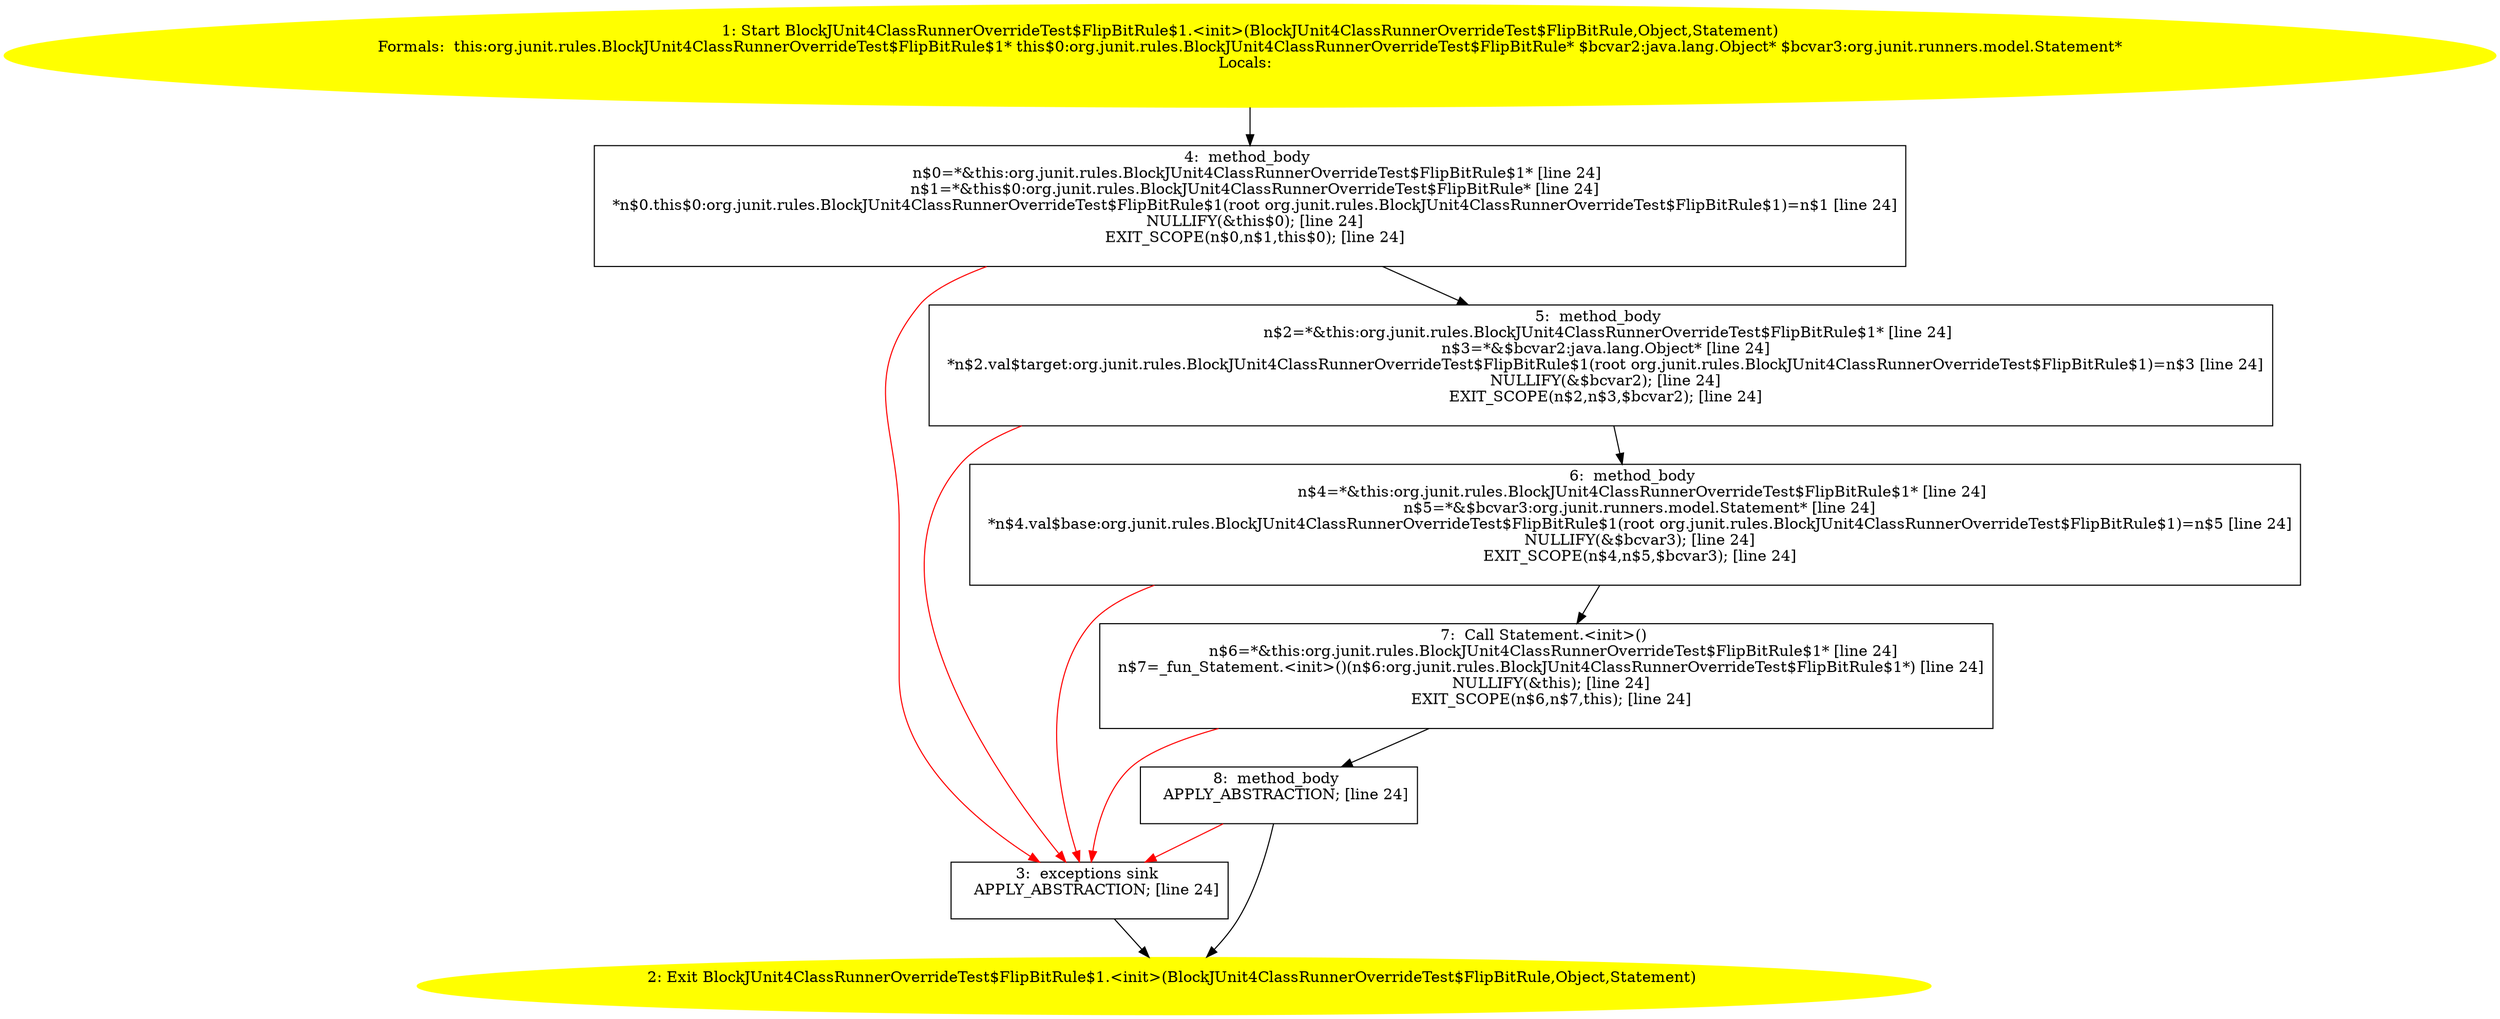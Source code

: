 /* @generated */
digraph cfg {
"org.junit.rules.BlockJUnit4ClassRunnerOverrideTest$FlipBitRule$1.<init>(org.junit.rules.BlockJUnit4C.d74e084bdba7ed6c9954574535dea156_1" [label="1: Start BlockJUnit4ClassRunnerOverrideTest$FlipBitRule$1.<init>(BlockJUnit4ClassRunnerOverrideTest$FlipBitRule,Object,Statement)\nFormals:  this:org.junit.rules.BlockJUnit4ClassRunnerOverrideTest$FlipBitRule$1* this$0:org.junit.rules.BlockJUnit4ClassRunnerOverrideTest$FlipBitRule* $bcvar2:java.lang.Object* $bcvar3:org.junit.runners.model.Statement*\nLocals:  \n  " color=yellow style=filled]
	

	 "org.junit.rules.BlockJUnit4ClassRunnerOverrideTest$FlipBitRule$1.<init>(org.junit.rules.BlockJUnit4C.d74e084bdba7ed6c9954574535dea156_1" -> "org.junit.rules.BlockJUnit4ClassRunnerOverrideTest$FlipBitRule$1.<init>(org.junit.rules.BlockJUnit4C.d74e084bdba7ed6c9954574535dea156_4" ;
"org.junit.rules.BlockJUnit4ClassRunnerOverrideTest$FlipBitRule$1.<init>(org.junit.rules.BlockJUnit4C.d74e084bdba7ed6c9954574535dea156_2" [label="2: Exit BlockJUnit4ClassRunnerOverrideTest$FlipBitRule$1.<init>(BlockJUnit4ClassRunnerOverrideTest$FlipBitRule,Object,Statement) \n  " color=yellow style=filled]
	

"org.junit.rules.BlockJUnit4ClassRunnerOverrideTest$FlipBitRule$1.<init>(org.junit.rules.BlockJUnit4C.d74e084bdba7ed6c9954574535dea156_3" [label="3:  exceptions sink \n   APPLY_ABSTRACTION; [line 24]\n " shape="box"]
	

	 "org.junit.rules.BlockJUnit4ClassRunnerOverrideTest$FlipBitRule$1.<init>(org.junit.rules.BlockJUnit4C.d74e084bdba7ed6c9954574535dea156_3" -> "org.junit.rules.BlockJUnit4ClassRunnerOverrideTest$FlipBitRule$1.<init>(org.junit.rules.BlockJUnit4C.d74e084bdba7ed6c9954574535dea156_2" ;
"org.junit.rules.BlockJUnit4ClassRunnerOverrideTest$FlipBitRule$1.<init>(org.junit.rules.BlockJUnit4C.d74e084bdba7ed6c9954574535dea156_4" [label="4:  method_body \n   n$0=*&this:org.junit.rules.BlockJUnit4ClassRunnerOverrideTest$FlipBitRule$1* [line 24]\n  n$1=*&this$0:org.junit.rules.BlockJUnit4ClassRunnerOverrideTest$FlipBitRule* [line 24]\n  *n$0.this$0:org.junit.rules.BlockJUnit4ClassRunnerOverrideTest$FlipBitRule$1(root org.junit.rules.BlockJUnit4ClassRunnerOverrideTest$FlipBitRule$1)=n$1 [line 24]\n  NULLIFY(&this$0); [line 24]\n  EXIT_SCOPE(n$0,n$1,this$0); [line 24]\n " shape="box"]
	

	 "org.junit.rules.BlockJUnit4ClassRunnerOverrideTest$FlipBitRule$1.<init>(org.junit.rules.BlockJUnit4C.d74e084bdba7ed6c9954574535dea156_4" -> "org.junit.rules.BlockJUnit4ClassRunnerOverrideTest$FlipBitRule$1.<init>(org.junit.rules.BlockJUnit4C.d74e084bdba7ed6c9954574535dea156_5" ;
	 "org.junit.rules.BlockJUnit4ClassRunnerOverrideTest$FlipBitRule$1.<init>(org.junit.rules.BlockJUnit4C.d74e084bdba7ed6c9954574535dea156_4" -> "org.junit.rules.BlockJUnit4ClassRunnerOverrideTest$FlipBitRule$1.<init>(org.junit.rules.BlockJUnit4C.d74e084bdba7ed6c9954574535dea156_3" [color="red" ];
"org.junit.rules.BlockJUnit4ClassRunnerOverrideTest$FlipBitRule$1.<init>(org.junit.rules.BlockJUnit4C.d74e084bdba7ed6c9954574535dea156_5" [label="5:  method_body \n   n$2=*&this:org.junit.rules.BlockJUnit4ClassRunnerOverrideTest$FlipBitRule$1* [line 24]\n  n$3=*&$bcvar2:java.lang.Object* [line 24]\n  *n$2.val$target:org.junit.rules.BlockJUnit4ClassRunnerOverrideTest$FlipBitRule$1(root org.junit.rules.BlockJUnit4ClassRunnerOverrideTest$FlipBitRule$1)=n$3 [line 24]\n  NULLIFY(&$bcvar2); [line 24]\n  EXIT_SCOPE(n$2,n$3,$bcvar2); [line 24]\n " shape="box"]
	

	 "org.junit.rules.BlockJUnit4ClassRunnerOverrideTest$FlipBitRule$1.<init>(org.junit.rules.BlockJUnit4C.d74e084bdba7ed6c9954574535dea156_5" -> "org.junit.rules.BlockJUnit4ClassRunnerOverrideTest$FlipBitRule$1.<init>(org.junit.rules.BlockJUnit4C.d74e084bdba7ed6c9954574535dea156_6" ;
	 "org.junit.rules.BlockJUnit4ClassRunnerOverrideTest$FlipBitRule$1.<init>(org.junit.rules.BlockJUnit4C.d74e084bdba7ed6c9954574535dea156_5" -> "org.junit.rules.BlockJUnit4ClassRunnerOverrideTest$FlipBitRule$1.<init>(org.junit.rules.BlockJUnit4C.d74e084bdba7ed6c9954574535dea156_3" [color="red" ];
"org.junit.rules.BlockJUnit4ClassRunnerOverrideTest$FlipBitRule$1.<init>(org.junit.rules.BlockJUnit4C.d74e084bdba7ed6c9954574535dea156_6" [label="6:  method_body \n   n$4=*&this:org.junit.rules.BlockJUnit4ClassRunnerOverrideTest$FlipBitRule$1* [line 24]\n  n$5=*&$bcvar3:org.junit.runners.model.Statement* [line 24]\n  *n$4.val$base:org.junit.rules.BlockJUnit4ClassRunnerOverrideTest$FlipBitRule$1(root org.junit.rules.BlockJUnit4ClassRunnerOverrideTest$FlipBitRule$1)=n$5 [line 24]\n  NULLIFY(&$bcvar3); [line 24]\n  EXIT_SCOPE(n$4,n$5,$bcvar3); [line 24]\n " shape="box"]
	

	 "org.junit.rules.BlockJUnit4ClassRunnerOverrideTest$FlipBitRule$1.<init>(org.junit.rules.BlockJUnit4C.d74e084bdba7ed6c9954574535dea156_6" -> "org.junit.rules.BlockJUnit4ClassRunnerOverrideTest$FlipBitRule$1.<init>(org.junit.rules.BlockJUnit4C.d74e084bdba7ed6c9954574535dea156_7" ;
	 "org.junit.rules.BlockJUnit4ClassRunnerOverrideTest$FlipBitRule$1.<init>(org.junit.rules.BlockJUnit4C.d74e084bdba7ed6c9954574535dea156_6" -> "org.junit.rules.BlockJUnit4ClassRunnerOverrideTest$FlipBitRule$1.<init>(org.junit.rules.BlockJUnit4C.d74e084bdba7ed6c9954574535dea156_3" [color="red" ];
"org.junit.rules.BlockJUnit4ClassRunnerOverrideTest$FlipBitRule$1.<init>(org.junit.rules.BlockJUnit4C.d74e084bdba7ed6c9954574535dea156_7" [label="7:  Call Statement.<init>() \n   n$6=*&this:org.junit.rules.BlockJUnit4ClassRunnerOverrideTest$FlipBitRule$1* [line 24]\n  n$7=_fun_Statement.<init>()(n$6:org.junit.rules.BlockJUnit4ClassRunnerOverrideTest$FlipBitRule$1*) [line 24]\n  NULLIFY(&this); [line 24]\n  EXIT_SCOPE(n$6,n$7,this); [line 24]\n " shape="box"]
	

	 "org.junit.rules.BlockJUnit4ClassRunnerOverrideTest$FlipBitRule$1.<init>(org.junit.rules.BlockJUnit4C.d74e084bdba7ed6c9954574535dea156_7" -> "org.junit.rules.BlockJUnit4ClassRunnerOverrideTest$FlipBitRule$1.<init>(org.junit.rules.BlockJUnit4C.d74e084bdba7ed6c9954574535dea156_8" ;
	 "org.junit.rules.BlockJUnit4ClassRunnerOverrideTest$FlipBitRule$1.<init>(org.junit.rules.BlockJUnit4C.d74e084bdba7ed6c9954574535dea156_7" -> "org.junit.rules.BlockJUnit4ClassRunnerOverrideTest$FlipBitRule$1.<init>(org.junit.rules.BlockJUnit4C.d74e084bdba7ed6c9954574535dea156_3" [color="red" ];
"org.junit.rules.BlockJUnit4ClassRunnerOverrideTest$FlipBitRule$1.<init>(org.junit.rules.BlockJUnit4C.d74e084bdba7ed6c9954574535dea156_8" [label="8:  method_body \n   APPLY_ABSTRACTION; [line 24]\n " shape="box"]
	

	 "org.junit.rules.BlockJUnit4ClassRunnerOverrideTest$FlipBitRule$1.<init>(org.junit.rules.BlockJUnit4C.d74e084bdba7ed6c9954574535dea156_8" -> "org.junit.rules.BlockJUnit4ClassRunnerOverrideTest$FlipBitRule$1.<init>(org.junit.rules.BlockJUnit4C.d74e084bdba7ed6c9954574535dea156_2" ;
	 "org.junit.rules.BlockJUnit4ClassRunnerOverrideTest$FlipBitRule$1.<init>(org.junit.rules.BlockJUnit4C.d74e084bdba7ed6c9954574535dea156_8" -> "org.junit.rules.BlockJUnit4ClassRunnerOverrideTest$FlipBitRule$1.<init>(org.junit.rules.BlockJUnit4C.d74e084bdba7ed6c9954574535dea156_3" [color="red" ];
}

